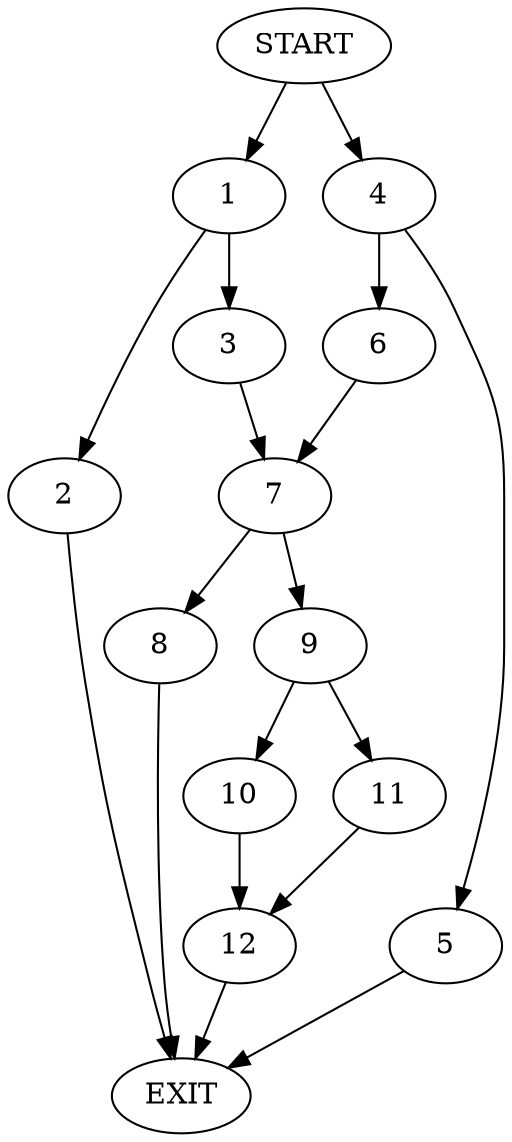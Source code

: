 digraph { 
0 [label="START"];
1;
2;
3;
4;
5;
6;
7;
8;
9;
10;
11;
12;
13[label="EXIT"];
0 -> 1;
0 -> 4;
1 -> 2;
1 -> 3;
2 -> 13;
3 -> 7;
4 -> 6;
4 -> 5;
5 -> 13;
6 -> 7;
7 -> 9;
7 -> 8;
8 -> 13;
9 -> 10;
9 -> 11;
10 -> 12;
11 -> 12;
12 -> 13;
}